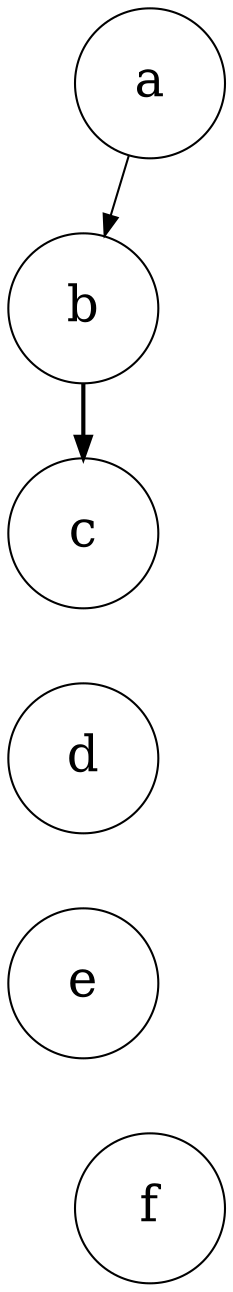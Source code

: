digraph grow1 {
  node [shape=circle, fixedsize=true, width=1.0, height=1.0, fontsize=24]
  a -> b
  b -> c [penwidth=2]
  c -> d [style=invis]
  d -> e [style=invis]
  e -> f [style=invis]
  f -> a [style=invis]
}
